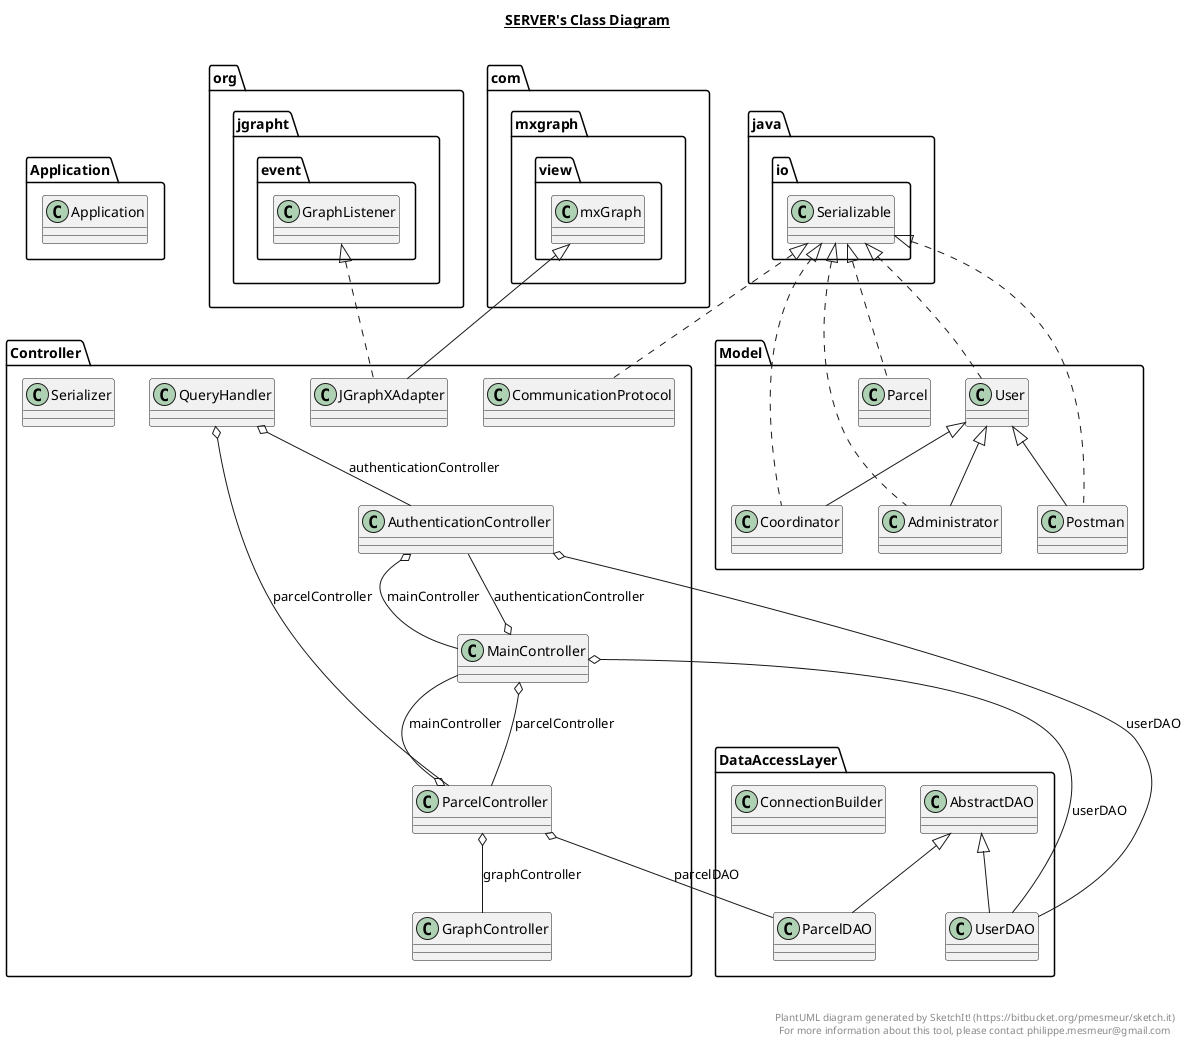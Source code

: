 @startuml

title __SERVER's Class Diagram__\n

  namespace Application {
    class Application.Application {
    }
  }
  

  namespace Controller {
    class Controller.AuthenticationController {
    }
  }
  

  namespace Controller {
    class Controller.CommunicationProtocol {
    }
  }
  

  namespace Controller {
    class Controller.GraphController {
    }
  }
  

  namespace Controller {
    class Controller.JGraphXAdapter {
    }
  }
  

  namespace Controller {
    class Controller.MainController {
    }
  }
  

  namespace Controller {
    class Controller.ParcelController {
    }
  }
  

  namespace Controller {
    class Controller.QueryHandler {
    }
  }
  

  namespace Controller {
    class Controller.Serializer {
    }
  }
  

  namespace DataAccessLayer {
    class DataAccessLayer.AbstractDAO {
    }
  }
  

  namespace DataAccessLayer {
    class DataAccessLayer.ConnectionBuilder {
    }
  }
  

  namespace DataAccessLayer {
    class DataAccessLayer.ParcelDAO {
    }
  }
  

  namespace DataAccessLayer {
    class DataAccessLayer.UserDAO {
    }
  }
  

  namespace Model {
    class Model.Administrator {
    }
  }
  

  namespace Model {
    class Model.Coordinator {
    }
  }
  

  namespace Model {
    class Model.Parcel {
    }
  }
  

  namespace Model {
    class Model.Postman {
    }
  }
  

  namespace Model {
    class Model.User {
    }
  }
  

  Controller.AuthenticationController o-- Controller.MainController : mainController
  Controller.AuthenticationController o-- DataAccessLayer.UserDAO : userDAO
  Controller.CommunicationProtocol .up.|> java.io.Serializable
  Controller.JGraphXAdapter .up.|> org.jgrapht.event.GraphListener
  Controller.JGraphXAdapter -up-|> com.mxgraph.view.mxGraph
  Controller.MainController o-- Controller.AuthenticationController : authenticationController
  Controller.MainController o-- Controller.ParcelController : parcelController
  Controller.MainController o-- DataAccessLayer.UserDAO : userDAO
  Controller.ParcelController o-- Controller.GraphController : graphController
  Controller.ParcelController o-- Controller.MainController : mainController
  Controller.ParcelController o-- DataAccessLayer.ParcelDAO : parcelDAO
  Controller.QueryHandler o-- Controller.AuthenticationController : authenticationController
  Controller.QueryHandler o-- Controller.ParcelController : parcelController
  DataAccessLayer.ParcelDAO -up-|> DataAccessLayer.AbstractDAO
  DataAccessLayer.UserDAO -up-|> DataAccessLayer.AbstractDAO
  Model.Administrator .up.|> java.io.Serializable
  Model.Administrator -up-|> Model.User
  Model.Coordinator .up.|> java.io.Serializable
  Model.Coordinator -up-|> Model.User
  Model.Parcel .up.|> java.io.Serializable
  Model.Postman .up.|> java.io.Serializable
  Model.Postman -up-|> Model.User
  Model.User .up.|> java.io.Serializable
  Model.User o-- Model.User.Type : type


right footer


PlantUML diagram generated by SketchIt! (https://bitbucket.org/pmesmeur/sketch.it)
For more information about this tool, please contact philippe.mesmeur@gmail.com
endfooter

@enduml
